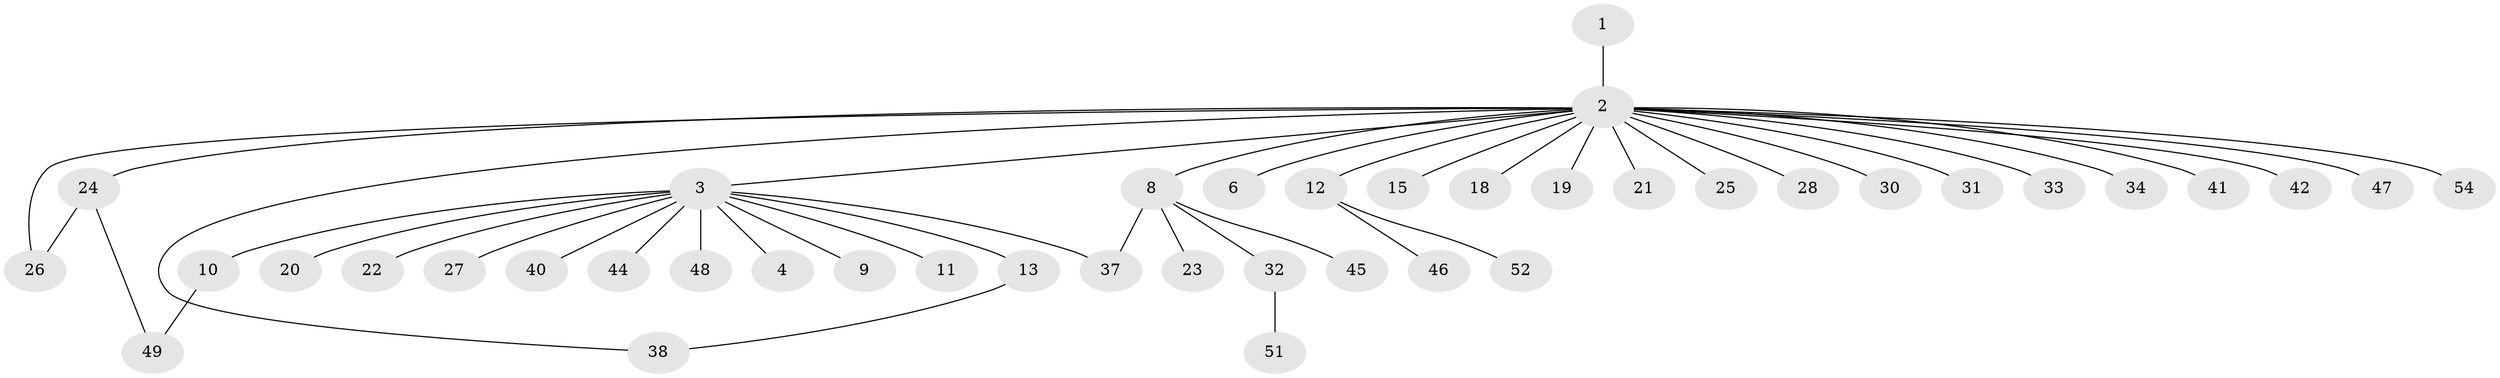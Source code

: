 // Generated by graph-tools (version 1.1) at 2025/23/03/03/25 07:23:55]
// undirected, 42 vertices, 45 edges
graph export_dot {
graph [start="1"]
  node [color=gray90,style=filled];
  1;
  2 [super="+5"];
  3 [super="+7"];
  4;
  6;
  8 [super="+17"];
  9 [super="+50"];
  10 [super="+16"];
  11;
  12 [super="+14"];
  13 [super="+29"];
  15;
  18;
  19;
  20;
  21;
  22;
  23;
  24 [super="+36"];
  25;
  26;
  27 [super="+39"];
  28;
  30;
  31;
  32 [super="+35"];
  33;
  34;
  37;
  38 [super="+43"];
  40;
  41 [super="+53"];
  42;
  44;
  45;
  46;
  47;
  48;
  49 [super="+55"];
  51;
  52;
  54;
  1 -- 2;
  2 -- 3;
  2 -- 6;
  2 -- 8;
  2 -- 12 [weight=2];
  2 -- 18;
  2 -- 19;
  2 -- 21;
  2 -- 24;
  2 -- 25;
  2 -- 26;
  2 -- 28;
  2 -- 31;
  2 -- 34;
  2 -- 42;
  2 -- 47;
  2 -- 54;
  2 -- 33;
  2 -- 41;
  2 -- 30;
  2 -- 15;
  2 -- 38;
  3 -- 4;
  3 -- 9;
  3 -- 10;
  3 -- 11;
  3 -- 13;
  3 -- 20;
  3 -- 22;
  3 -- 27;
  3 -- 37;
  3 -- 40;
  3 -- 44;
  3 -- 48;
  8 -- 23;
  8 -- 32;
  8 -- 37;
  8 -- 45;
  10 -- 49;
  12 -- 52;
  12 -- 46;
  13 -- 38;
  24 -- 26;
  24 -- 49;
  32 -- 51;
}
